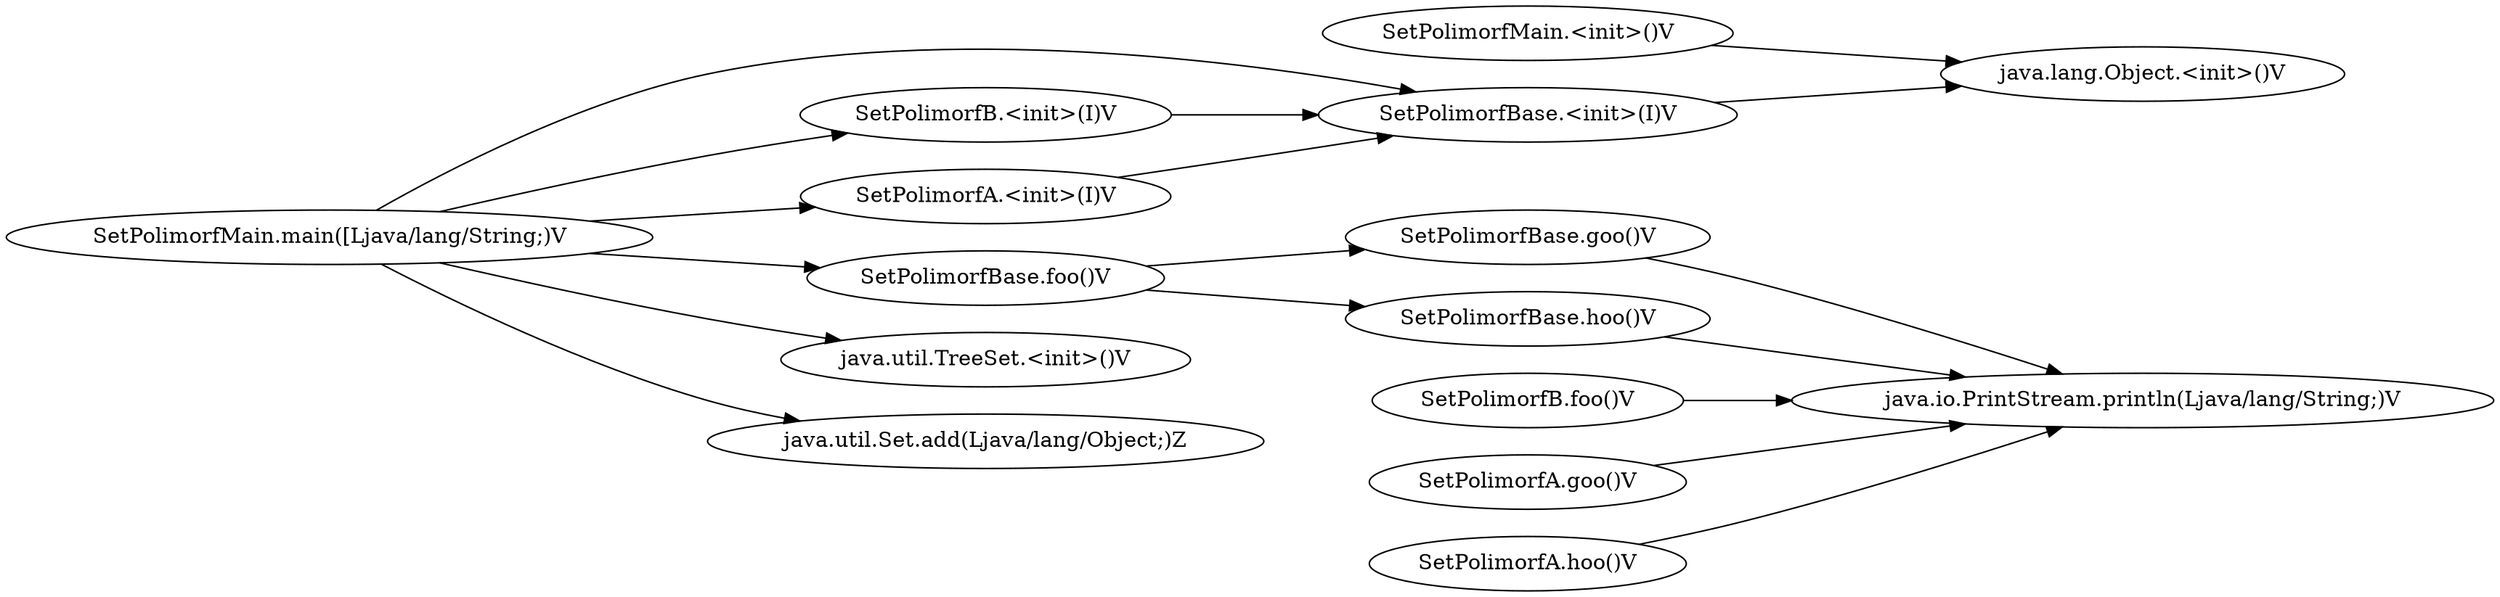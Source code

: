 digraph graphname {
rankdir="LR";
127 [label="SetPolimorfBase.<init>(I)V"]
129 [label="java.lang.Object.<init>()V"]
132 [label="SetPolimorfBase.foo()V"]
136 [label="SetPolimorfBase.goo()V"]
138 [label="SetPolimorfBase.hoo()V"]
140 [label="java.io.PrintStream.println(Ljava/lang/String;)V"]
150 [label="SetPolimorfB.<init>(I)V"]
154 [label="SetPolimorfB.foo()V"]
160 [label="SetPolimorfA.<init>(I)V"]
162 [label="SetPolimorfA.goo()V"]
163 [label="SetPolimorfA.hoo()V"]
165 [label="SetPolimorfMain.<init>()V"]
166 [label="SetPolimorfMain.main([Ljava/lang/String;)V"]
183 [label="java.util.TreeSet.<init>()V"]
187 [label="java.util.Set.add(Ljava/lang/Object;)Z"]
127 -> 129
132 -> 136
132 -> 138
136 -> 140
138 -> 140
150 -> 127
154 -> 140
160 -> 127
162 -> 140
163 -> 140
165 -> 129
166 -> 127
166 -> 132
166 -> 150
166 -> 160
166 -> 183
166 -> 187
}
